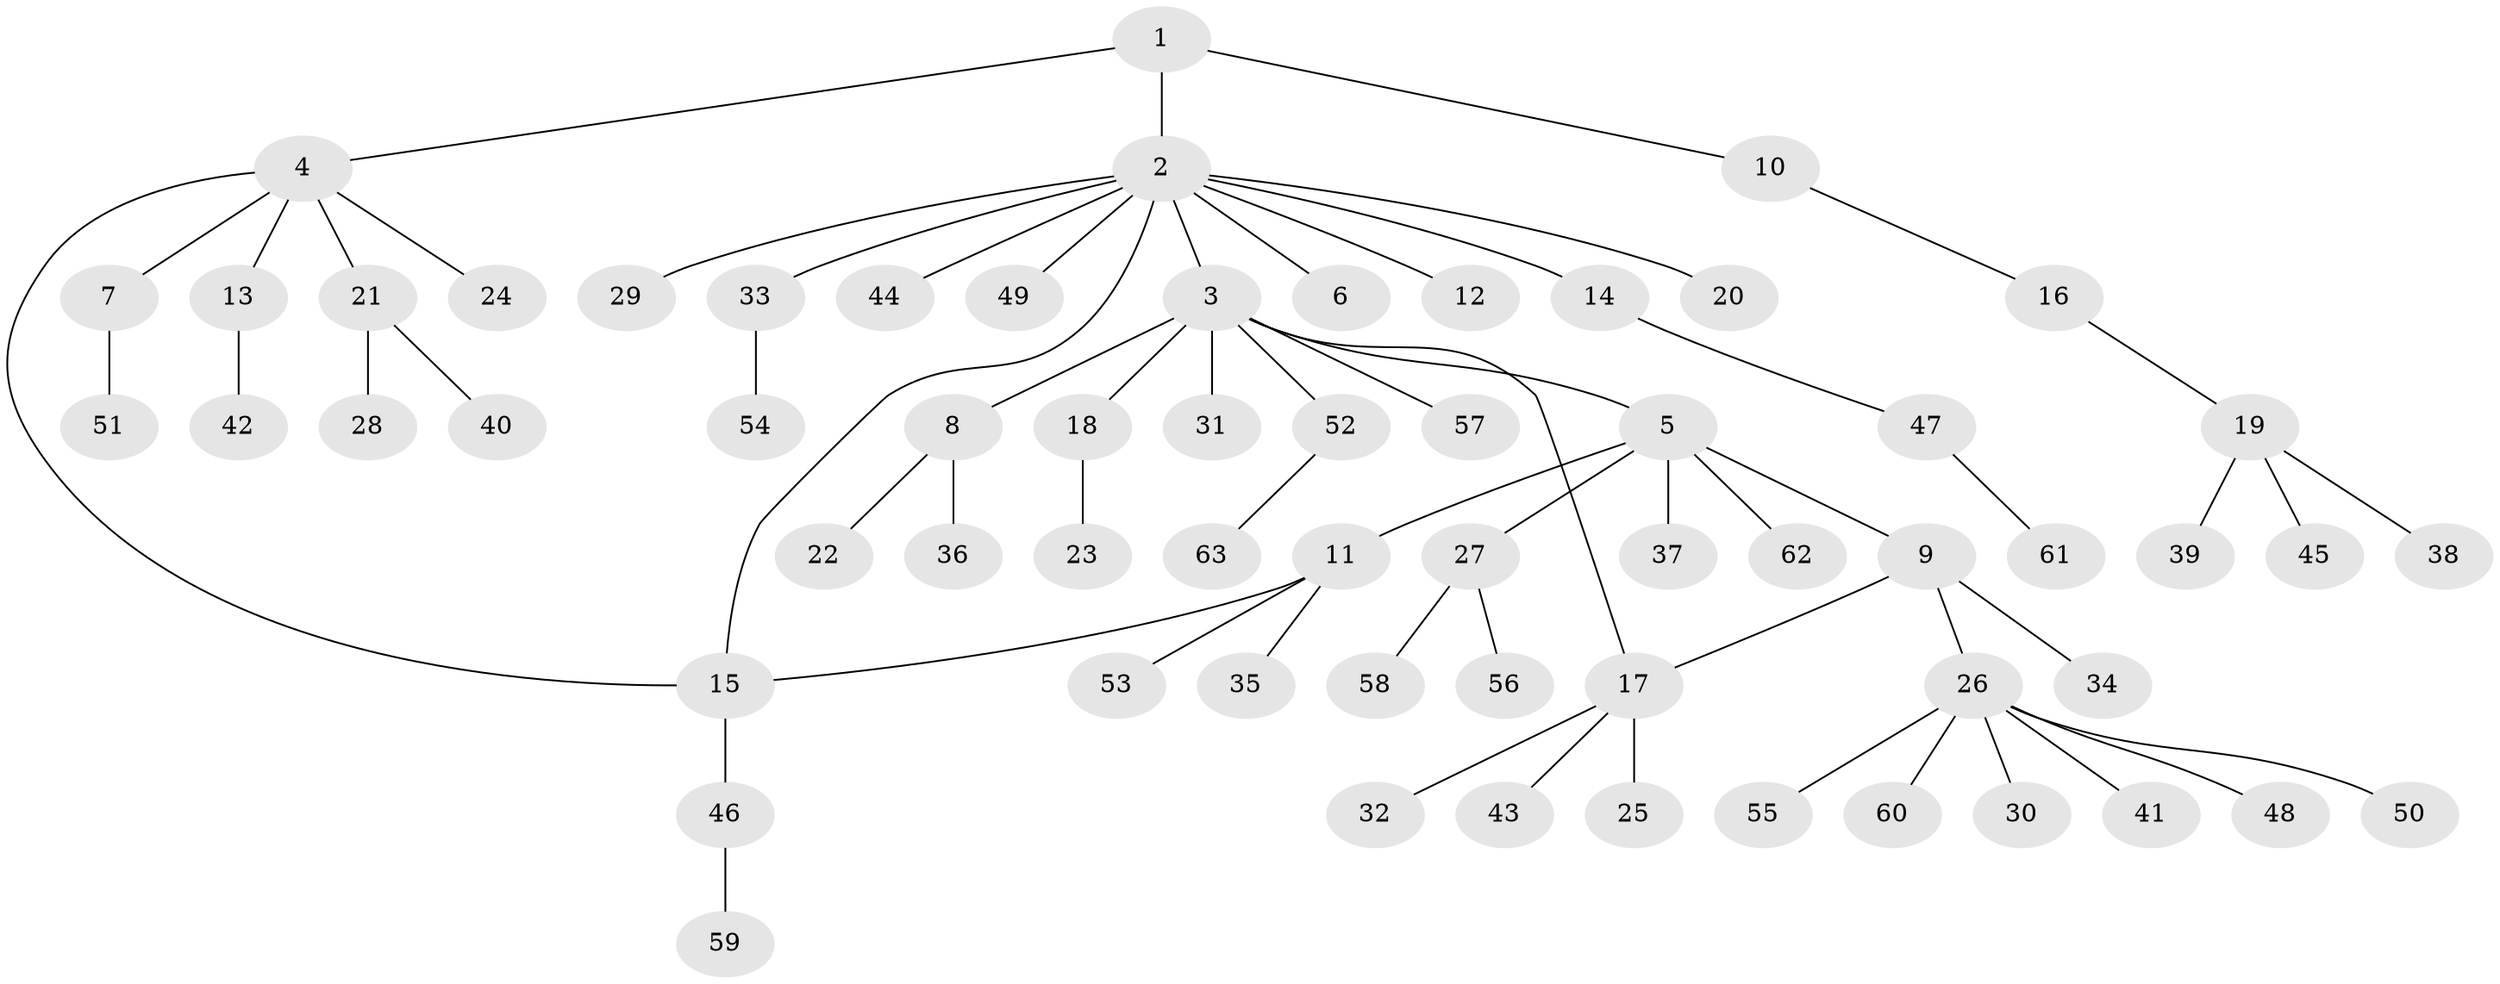 // Generated by graph-tools (version 1.1) at 2025/26/03/09/25 03:26:00]
// undirected, 63 vertices, 65 edges
graph export_dot {
graph [start="1"]
  node [color=gray90,style=filled];
  1;
  2;
  3;
  4;
  5;
  6;
  7;
  8;
  9;
  10;
  11;
  12;
  13;
  14;
  15;
  16;
  17;
  18;
  19;
  20;
  21;
  22;
  23;
  24;
  25;
  26;
  27;
  28;
  29;
  30;
  31;
  32;
  33;
  34;
  35;
  36;
  37;
  38;
  39;
  40;
  41;
  42;
  43;
  44;
  45;
  46;
  47;
  48;
  49;
  50;
  51;
  52;
  53;
  54;
  55;
  56;
  57;
  58;
  59;
  60;
  61;
  62;
  63;
  1 -- 2;
  1 -- 4;
  1 -- 10;
  2 -- 3;
  2 -- 6;
  2 -- 12;
  2 -- 14;
  2 -- 15;
  2 -- 20;
  2 -- 29;
  2 -- 33;
  2 -- 44;
  2 -- 49;
  3 -- 5;
  3 -- 8;
  3 -- 17;
  3 -- 18;
  3 -- 31;
  3 -- 52;
  3 -- 57;
  4 -- 7;
  4 -- 13;
  4 -- 15;
  4 -- 21;
  4 -- 24;
  5 -- 9;
  5 -- 11;
  5 -- 27;
  5 -- 37;
  5 -- 62;
  7 -- 51;
  8 -- 22;
  8 -- 36;
  9 -- 17;
  9 -- 26;
  9 -- 34;
  10 -- 16;
  11 -- 15;
  11 -- 35;
  11 -- 53;
  13 -- 42;
  14 -- 47;
  15 -- 46;
  16 -- 19;
  17 -- 25;
  17 -- 32;
  17 -- 43;
  18 -- 23;
  19 -- 38;
  19 -- 39;
  19 -- 45;
  21 -- 28;
  21 -- 40;
  26 -- 30;
  26 -- 41;
  26 -- 48;
  26 -- 50;
  26 -- 55;
  26 -- 60;
  27 -- 56;
  27 -- 58;
  33 -- 54;
  46 -- 59;
  47 -- 61;
  52 -- 63;
}
